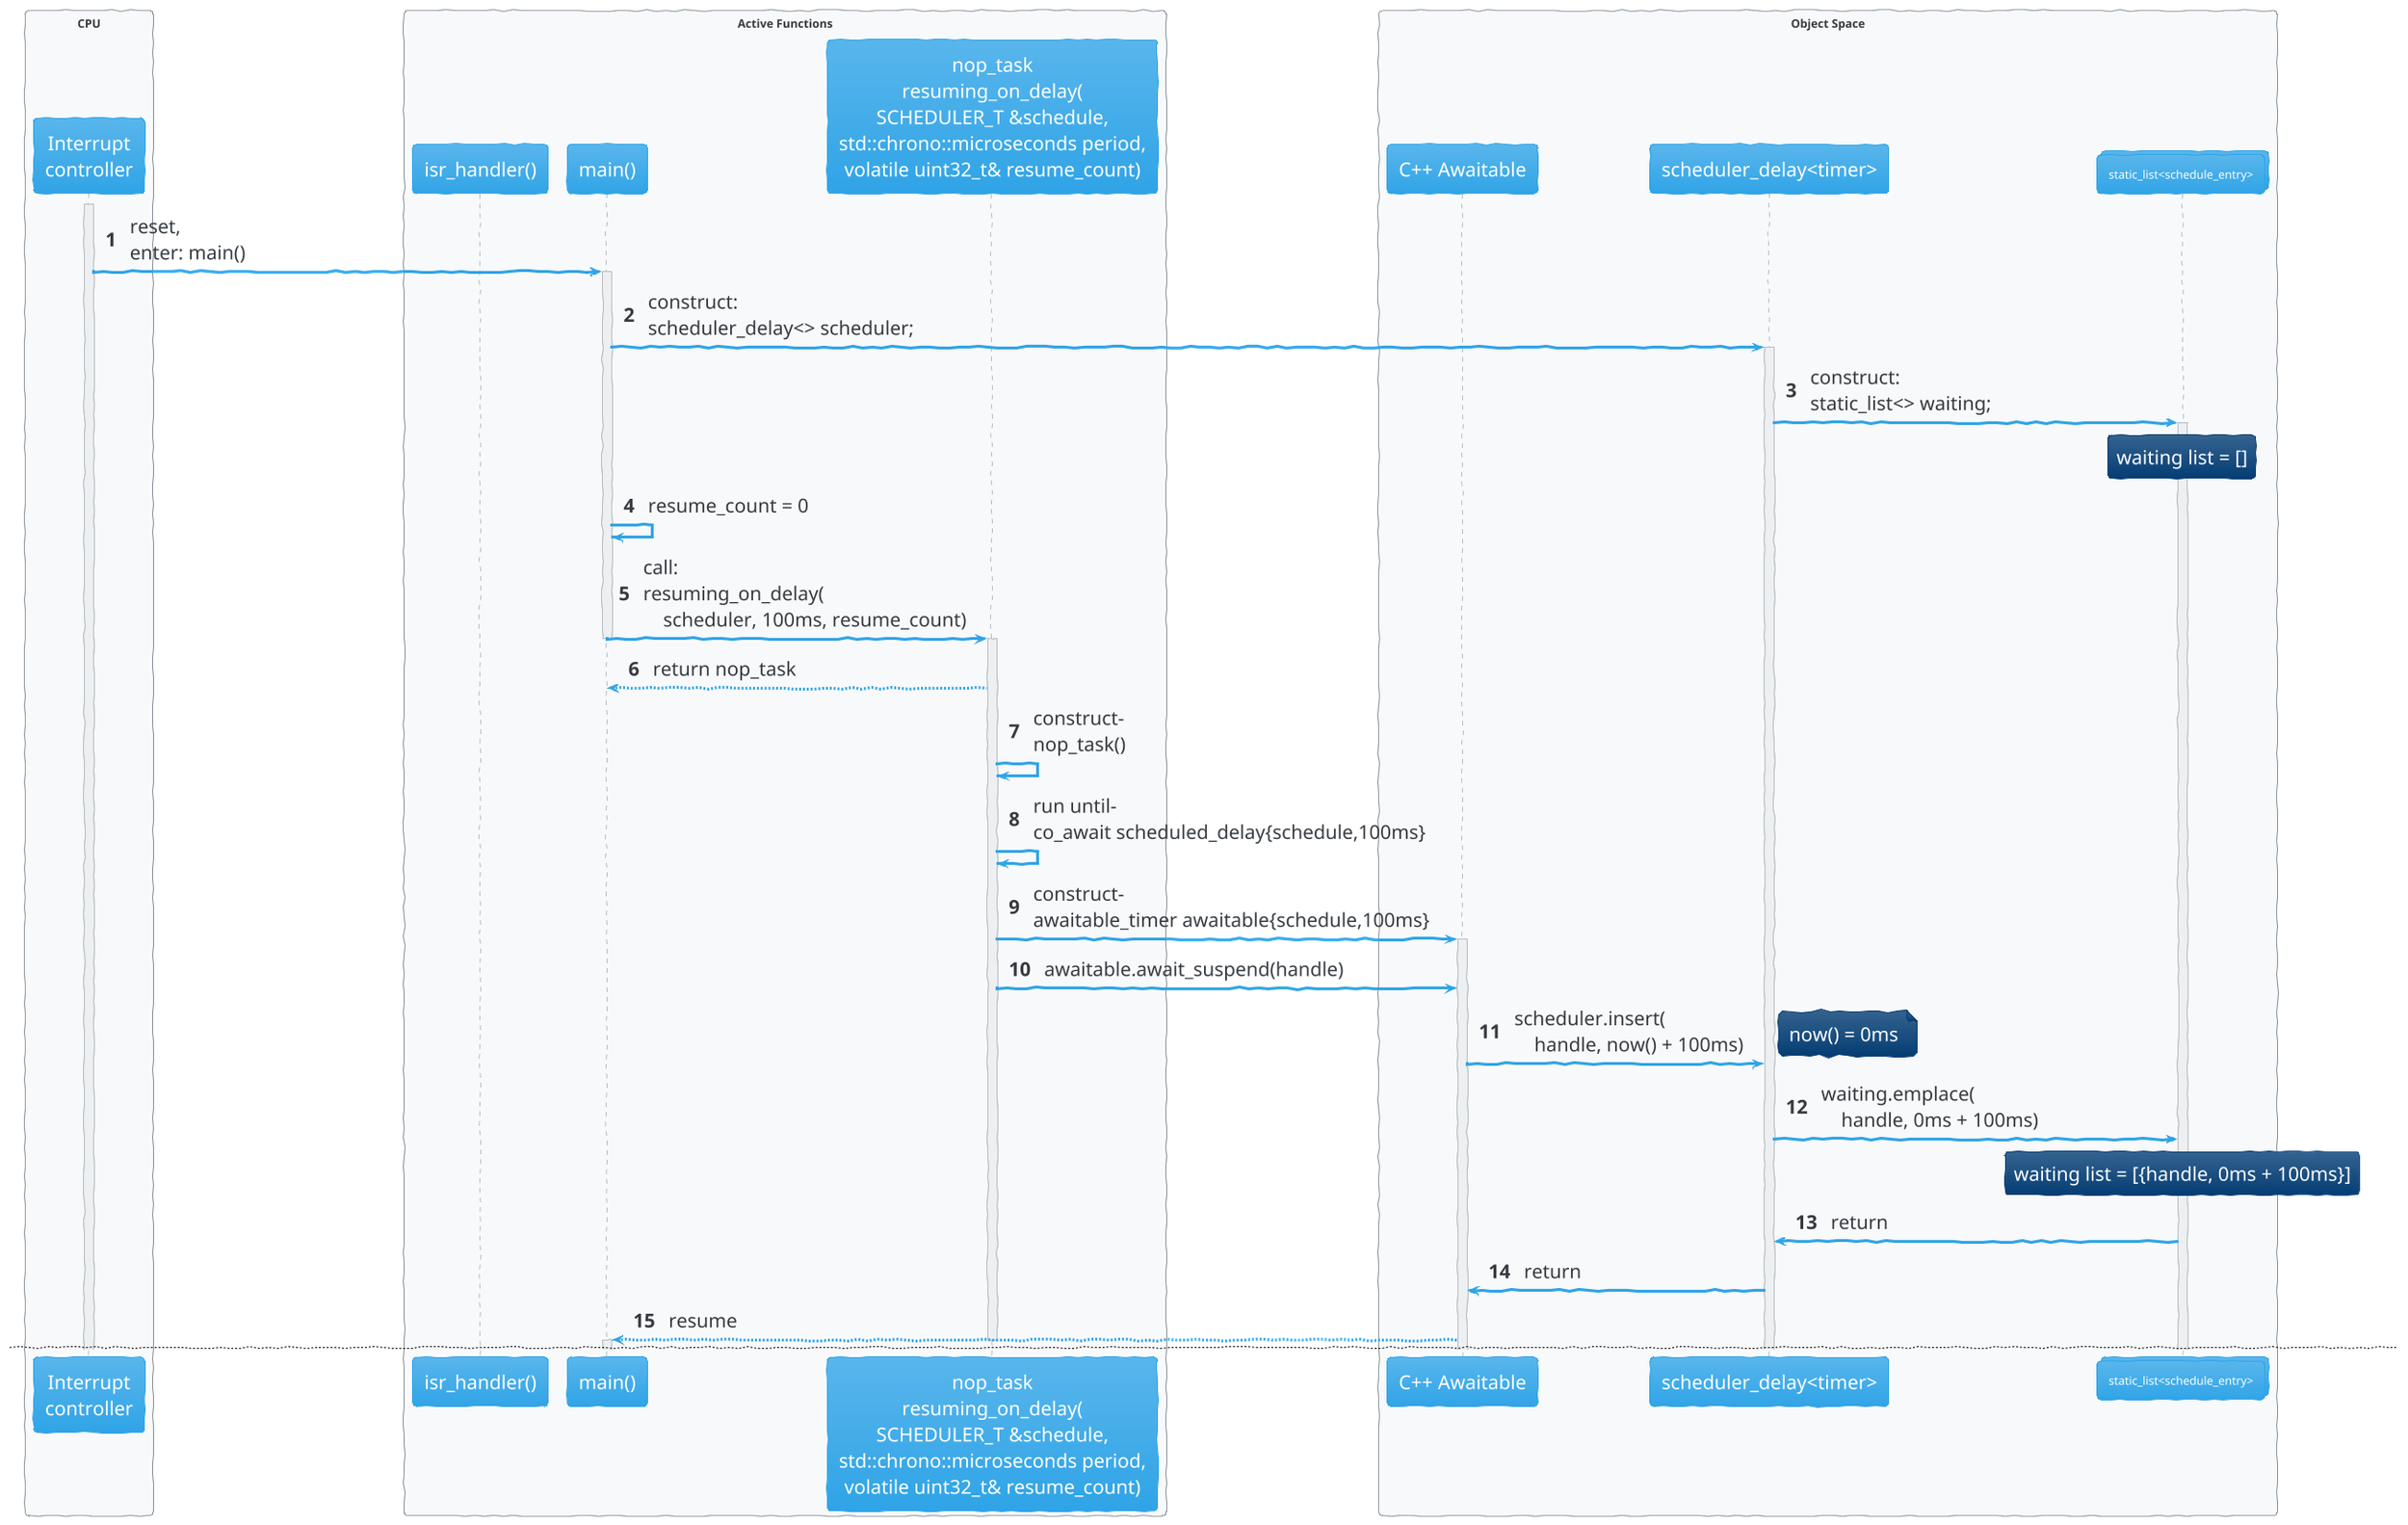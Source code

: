 @startuml



!theme cerulean

skinparam sequenceMessageAlign left
skinparam responseMessageBelowArrow true
autonumber
skinparam ParticipantPadding 5
skinparam BoxPadding 5
skinparam handwritten true
skinparam ArrowFontSize 20
skinparam noteFontSize 20
skinparam participantFontSize 20



box "CPU"
    participant "Interrupt\ncontroller" as ic
end box

box "Active Functions"
    participant "isr_handler()" as isr
    participant "main()" as main
    participant "nop_task\nresuming_on_delay(\nSCHEDULER_T &schedule,\nstd::chrono::microseconds period,\nvolatile uint32_t& resume_count)" as coro
end box

box "Object Space"
    participant "C++ Awaitable" as awaitable
    participant "scheduler_delay<timer>" as scheduler
    collections "static_list<schedule_entry>" as waiting
end box

'' Power on
activate ic
    ic -> main : reset,\nenter: main()

    '' Enter main()
    activate main
        main -> scheduler : construct:\nscheduler_delay<> scheduler;

        activate scheduler
            scheduler -> waiting: construct:\nstatic_list<> waiting;
            rnote over waiting
                waiting list = []
            end note

            activate waiting
                main -> main : resume_count = 0
                main -> coro : call:\nresuming_on_delay(\n    scheduler, 100ms, resume_count)

                '' First call
            deactivate main
            activate coro
                coro --> main : return nop_task
                coro -> coro : construct-\nnop_task()
                coro -> coro : run until-\nco_await scheduled_delay{schedule,100ms}
                coro -> awaitable : construct-\nawaitable_timer awaitable{schedule,100ms}
                activate awaitable
                    coro -> awaitable : awaitable.await_suspend(handle)
                    awaitable -> scheduler : scheduler.insert(\n    handle, now() + 100ms)
                    note right
                        now() = 0ms
                    end note
                    scheduler -> waiting : waiting.emplace(\n    handle, 0ms + 100ms)
                    rnote over waiting
                        waiting list = [{handle, 0ms + 100ms}]
                    end note
                    waiting -> scheduler : return
                    scheduler -> awaitable : return
                    awaitable --> main : resume
                deactivate coro

newpage

    loop 10 times: i
                    activate main
                        main -> scheduler: resume(now())
                        note right
                            now() = i*100ms
                        end note
                        scheduler -> waiting : waiting.begin()
                        waiting -> scheduler : i = {handle, i*100ms + 100ms}
                        scheduler -> main : return true, i*100ms + 100ms
                        main -> ic : timer:\ndeadline = i*100ms + 100ms
                        main -> ic : wfi enter
                    deactivate main

                    ic -> isr : timer:\ninterrupt = i*100ms + 100ms
                    activate isr
                        isr -> ic : exit
                    deactivate isr
                    ic -> main : wfi exit

                    activate main
                        main -> scheduler : resume(now())
                        note right
                            now() = i*100ms + 100ms
                        end note
                        scheduler -> waiting : waiting.begin()
                        waiting -> scheduler : i = {handle, i*100ms + 100ms}
                        scheduler -> waiting : erase(i)
                        rnote over waiting
                            waiting list = []
                        end note
                        scheduler -> coro : handle.resume()
                    deactivate main

                deactivate awaitable
                activate coro
                    coro -> coro: resume_count = i + 1
                    coro -> coro : run until:\nco_await scheduled_delay{schedule,100ms}
                    coro -> awaitable : construct:\nawaitable_timer awaitable{schedule,100ms}
                activate awaitable
                    coro -> awaitable : await_suspend(handle)
                    awaitable -> scheduler : scheduler.insert(\n   handle, now() + 100ms)
                    note right
                        now() = i*100ms + 100ms
                    end note
                    scheduler -> waiting : waiting.emplace(\n    handle, i*100ms + 100ms + 100ms)
                    rnote over waiting
                        waiting list = [{handle, i*100ms + 100ms}]
                    end note
                    waiting -> scheduler : return
                    scheduler -> awaitable : return
                    awaitable --> main : resume
                deactivate coro
                activate main

    end

newpage


                main -> scheduler: resume(now())
                note right
                    now() = 9*100ms
                end note
                scheduler -> waiting : waiting.begin()
                waiting -> scheduler : i = {handle, 9*100ms + 100ms}
                scheduler -> main : return true, 9*100ms + 100ms
                main -> ic : timer deadline = 9*100ms + 100ms
                main -> ic : wfi enter
            deactivate main

            ic -> isr : timer interrupt = 9*100ms + 100ms
            activate isr
                isr -> ic : exit
            deactivate isr
            ic -> main : wfi exit

            activate main
                main -> scheduler : resume(now())
                note right
                    now() = 10*100ms
                end note
                scheduler -> waiting : waiting.begin()
                waiting -> scheduler : i = {handle, 9*100ms + 100ms}
                scheduler -> waiting : erase(i)
                rnote over waiting
                    waiting list = []
                end note
                scheduler -> coro : handle.resume()
            deactivate main

        deactivate awaitable
        activate coro
            coro -> coro: resume_count = 9 + 1
            coro -> coro : run until competion
            coro -> main : co_return
        deactivate coro
        activate main
            main -> scheduler : resume(now())
            note right
                now() = 10*100ms
            end note
            scheduler -> waiting : waiting.begin()
            waiting -> scheduler : waiting.end()
            scheduler -> main : return false, empty
        deactivate waiting
    deactivate scheduler
deactivate main

@enduml
